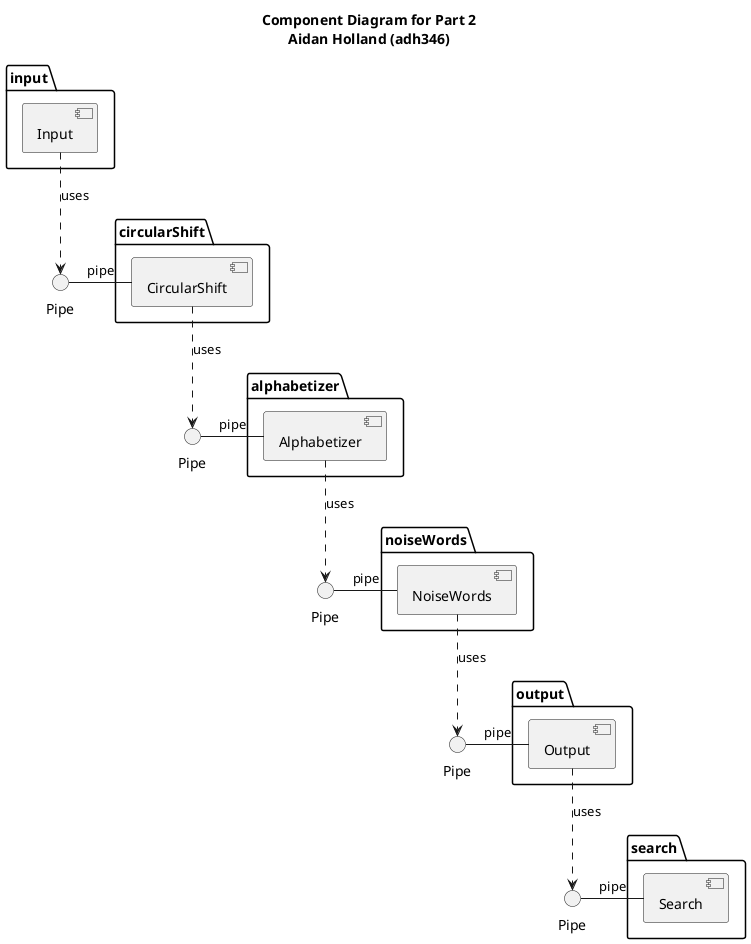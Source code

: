 @startuml SE 311 - Assignment 2 Part 2

title
  Component Diagram for Part 2
  Aidan Holland (adh346)
endtitle

'https://plantuml.com/component-diagram

'package filters {
'  [Filter]
'}

package input {
'  [Filter] <|-- [Input]
  [Input]
}

package circularShift {
'  [Filter] <|-- [CircularShift]
  [CircularShift]
}

package alphabetizer {
'  [Filter] <|-- [Alphabetizer]
  [Alphabetizer]
}

package noiseWords {
'  [Filter] <|-- [NoiseWords]
  [NoiseWords]
}

package output {
'  [Filter] <|-- [Output]
  [Output]
}

package search {
'  [Filter] <|-- [Search]
  [Search]
}

interface Pipe1 as "Pipe"
[Input] ..> Pipe1 : uses
Pipe1 - [CircularShift] : pipe
interface Pipe2 as "Pipe"
[CircularShift] ..> () Pipe2 : uses
Pipe2 - [Alphabetizer] : pipe
interface Pipe3 as "Pipe"
[Alphabetizer] ..> () Pipe3 : uses
Pipe3 - [NoiseWords] : pipe
interface Pipe4 as "Pipe"
[NoiseWords] ..> () Pipe4 : uses
Pipe4 - [Output] : pipe
interface Pipe5 as "Pipe"
[Output] ..> () Pipe5 : uses
Pipe5 - [Search] : pipe

'[Input] -> [CircularShift] : input
'[CircularShift] -> [Alphabetizer] : circular shift
'[Alphabetizer] -> [NoiseWords] : alphabetize
'[NoiseWords] -> [Output] : remove noise words
'[Output] -> [Search] : output

@enduml